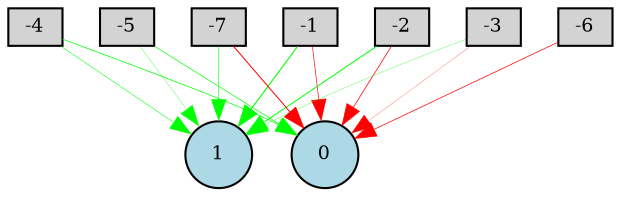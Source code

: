 digraph {
	node [fontsize=9 height=0.2 shape=circle width=0.2]
	-1 [fillcolor=lightgray shape=box style=filled]
	-2 [fillcolor=lightgray shape=box style=filled]
	-3 [fillcolor=lightgray shape=box style=filled]
	-4 [fillcolor=lightgray shape=box style=filled]
	-5 [fillcolor=lightgray shape=box style=filled]
	-6 [fillcolor=lightgray shape=box style=filled]
	-7 [fillcolor=lightgray shape=box style=filled]
	0 [fillcolor=lightblue style=filled]
	1 [fillcolor=lightblue style=filled]
	-1 -> 0 [color=red penwidth=0.31150101309676326 style=solid]
	-1 -> 1 [color=green penwidth=0.5141354123778543 style=solid]
	-2 -> 0 [color=red penwidth=0.35705205798461925 style=solid]
	-2 -> 1 [color=green penwidth=0.4741845230621651 style=solid]
	-3 -> 0 [color=red penwidth=0.11620012065319739 style=solid]
	-3 -> 1 [color=green penwidth=0.15372221212614828 style=solid]
	-4 -> 0 [color=green penwidth=0.35146497384978415 style=solid]
	-4 -> 1 [color=green penwidth=0.2575694463093211 style=solid]
	-5 -> 0 [color=green penwidth=0.3284752851629552 style=solid]
	-5 -> 1 [color=green penwidth=0.1554078512415215 style=solid]
	-6 -> 0 [color=red penwidth=0.3423430976768825 style=solid]
	-7 -> 0 [color=red penwidth=0.4766914311982612 style=solid]
	-7 -> 1 [color=green penwidth=0.2981871136427647 style=solid]
}
